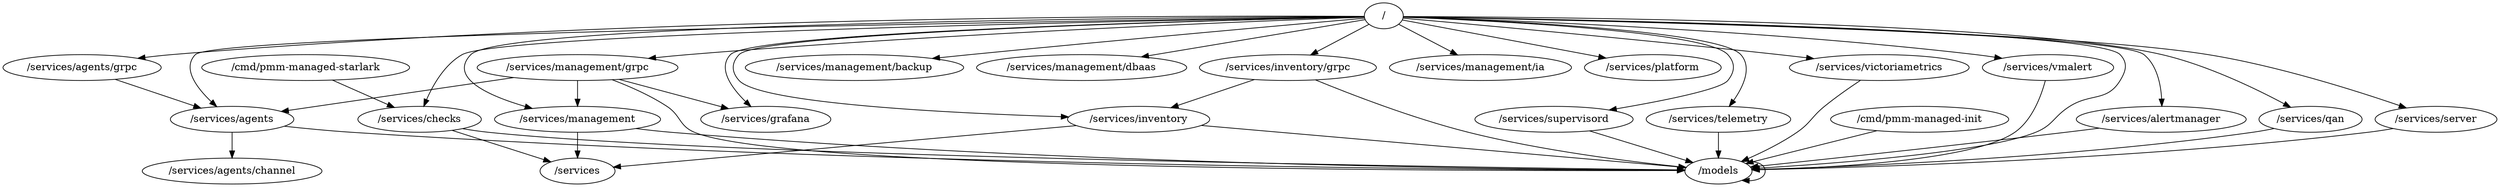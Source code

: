 digraph packages {
	"/" -> "/models";
	"/" -> "/services/agents";
	"/" -> "/services/agents/grpc";
	"/" -> "/services/alertmanager";
	"/" -> "/services/checks";
	"/" -> "/services/grafana";
	"/" -> "/services/inventory";
	"/" -> "/services/inventory/grpc";
	"/" -> "/services/management";
	"/" -> "/services/management/backup";
	"/" -> "/services/management/dbaas";
	"/" -> "/services/management/grpc";
	"/" -> "/services/management/ia";
	"/" -> "/services/platform";
	"/" -> "/services/qan";
	"/" -> "/services/server";
	"/" -> "/services/supervisord";
	"/" -> "/services/telemetry";
	"/" -> "/services/victoriametrics";
	"/" -> "/services/vmalert";
	"/cmd/pmm-managed-init" -> "/models";
	"/cmd/pmm-managed-starlark" -> "/services/checks";
	"/models" -> "/models";
	"/services/agents" -> "/models";
	"/services/agents" -> "/services/agents/channel";
	"/services/agents/grpc" -> "/services/agents";
	"/services/alertmanager" -> "/models";
	"/services/checks" -> "/models";
	"/services/checks" -> "/services";
	"/services/inventory" -> "/models";
	"/services/inventory" -> "/services";
	"/services/inventory/grpc" -> "/models";
	"/services/inventory/grpc" -> "/services/inventory";
	"/services/management" -> "/models";
	"/services/management" -> "/services";
	"/services/management/grpc" -> "/models";
	"/services/management/grpc" -> "/services/agents";
	"/services/management/grpc" -> "/services/grafana";
	"/services/management/grpc" -> "/services/management";
	"/services/qan" -> "/models";
	"/services/server" -> "/models";
	"/services/supervisord" -> "/models";
	"/services/telemetry" -> "/models";
	"/services/victoriametrics" -> "/models";
	"/services/vmalert" -> "/models";
}
